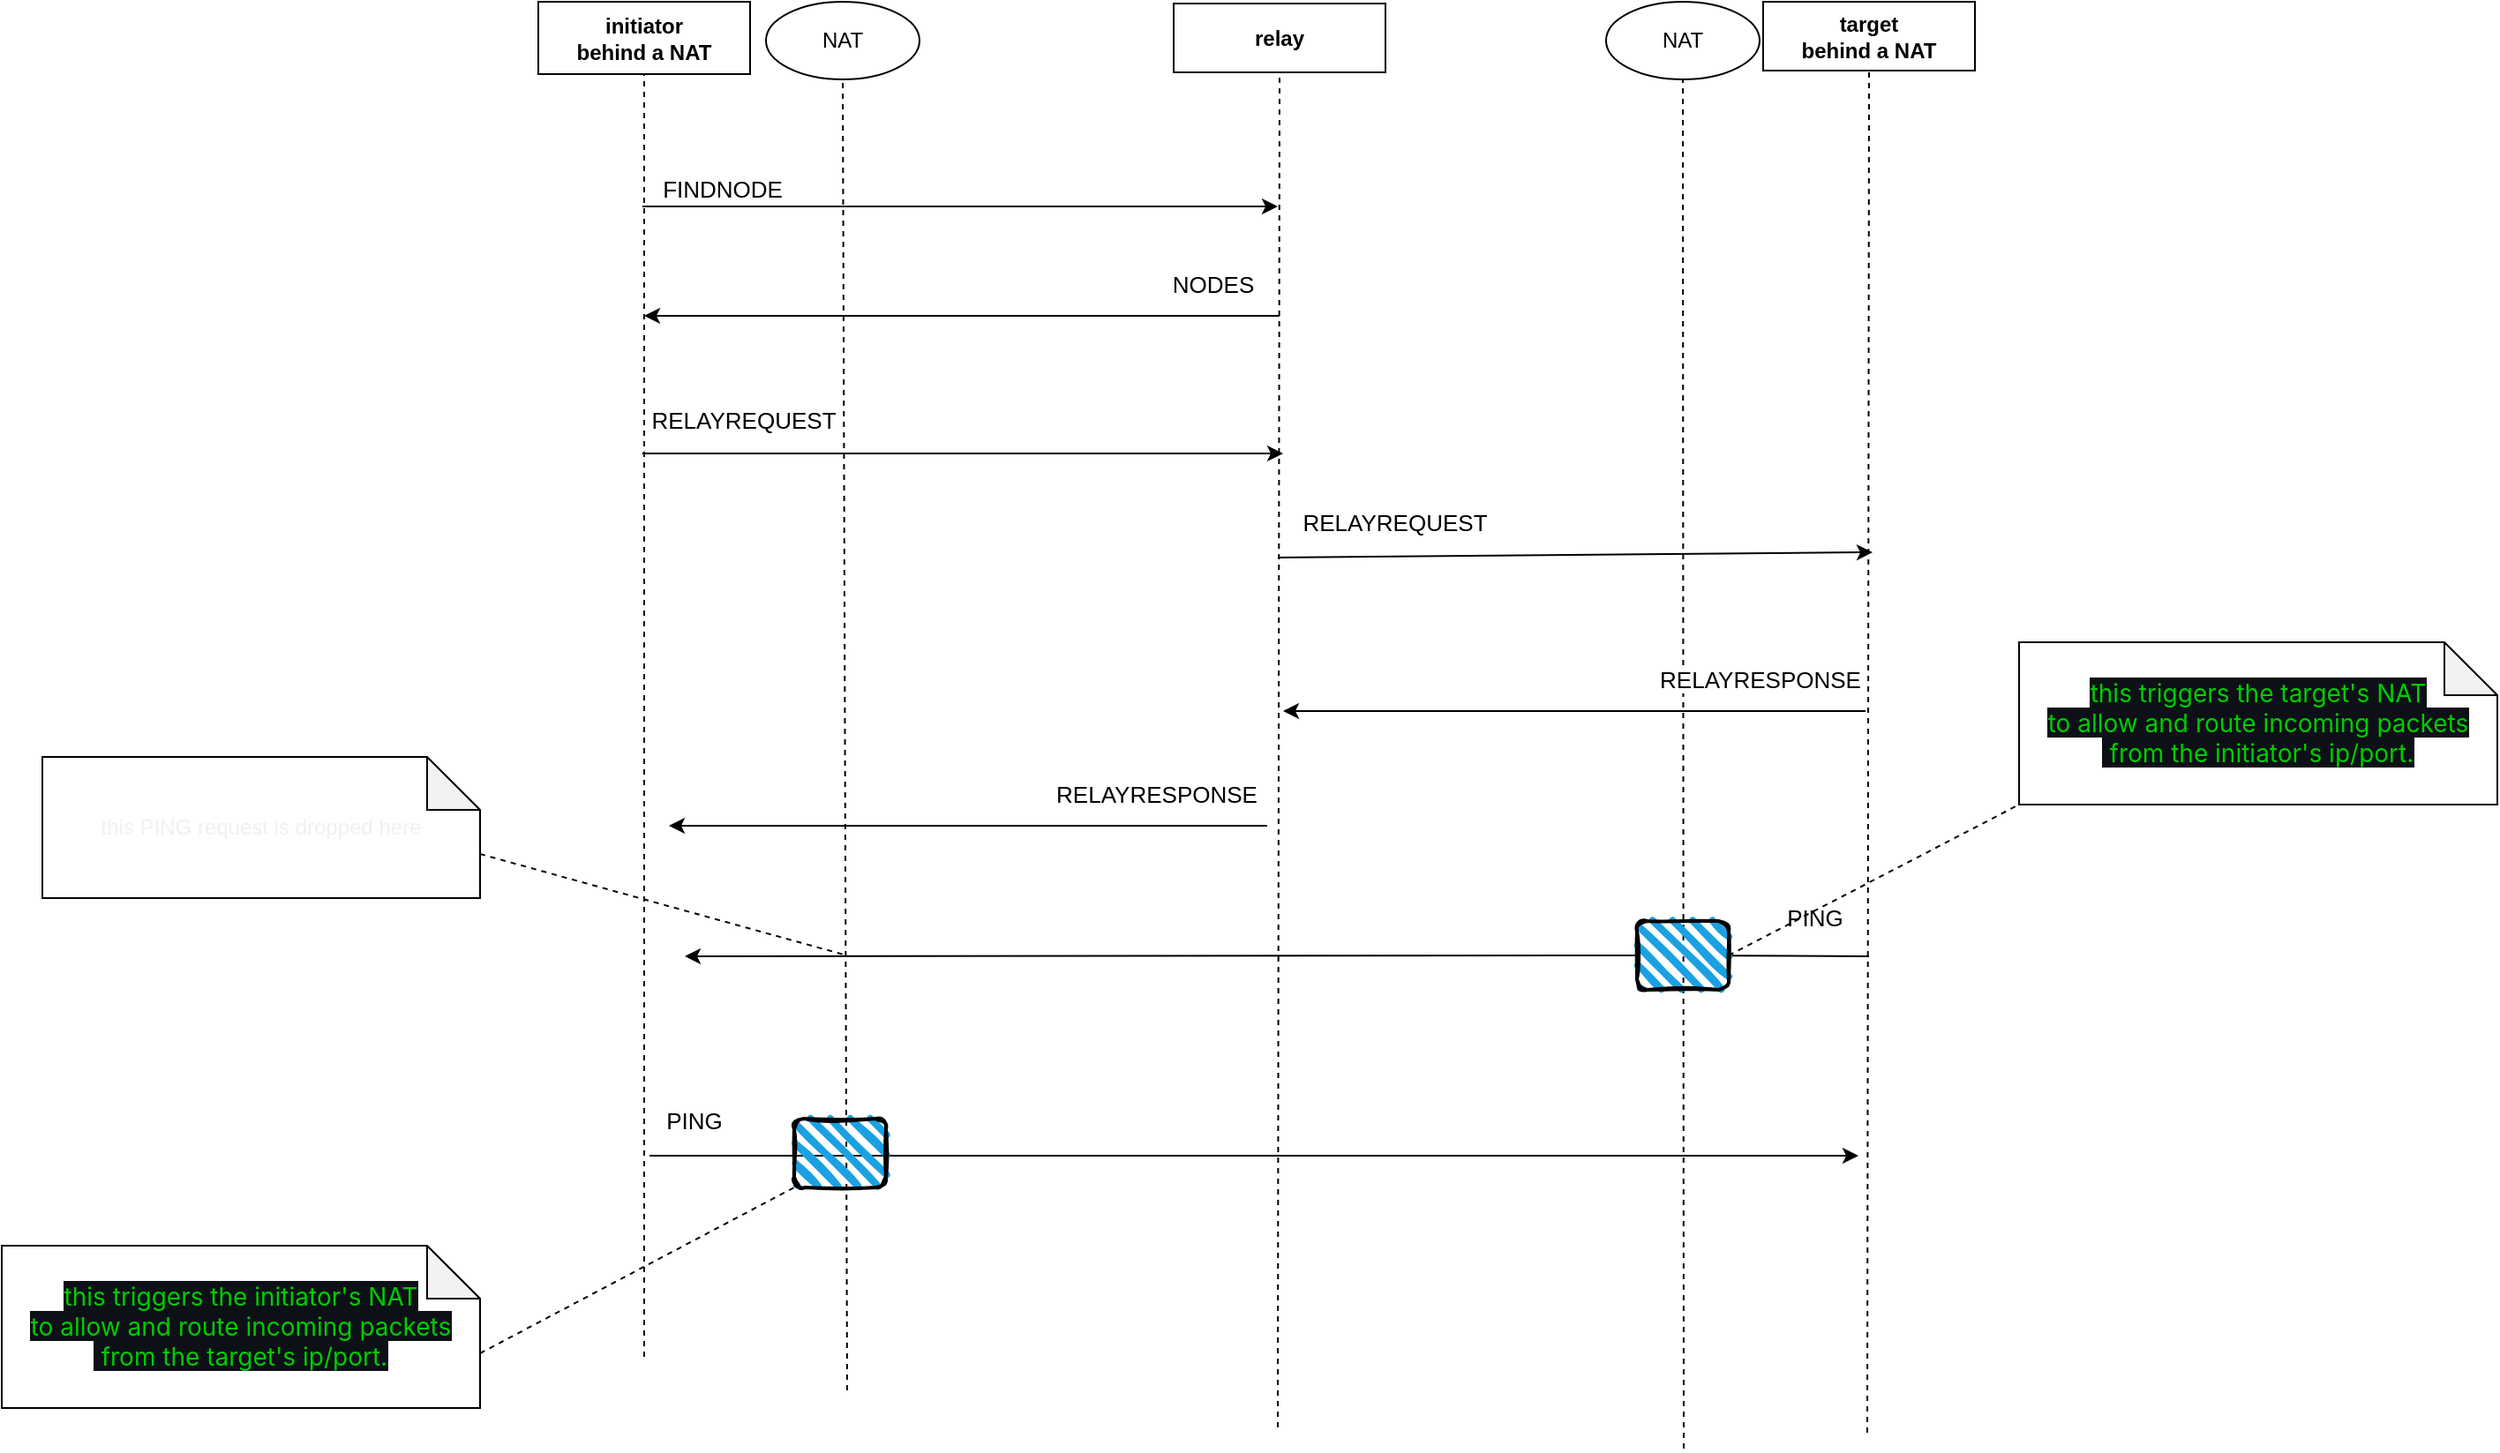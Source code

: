 <mxfile>
    <diagram id="ExdccTZqctQwAvQB16s_" name="Page-1">
        <mxGraphModel dx="1889" dy="1034" grid="0" gridSize="10" guides="1" tooltips="1" connect="1" arrows="1" fold="1" page="0" pageScale="1" pageWidth="827" pageHeight="1169" math="0" shadow="0">
            <root>
                <mxCell id="0"/>
                <mxCell id="1" parent="0"/>
                <mxCell id="48" value="initiator&lt;br&gt;behind a NAT" style="rounded=0;whiteSpace=wrap;html=1;fontStyle=1" vertex="1" parent="1">
                    <mxGeometry y="120" width="120" height="41" as="geometry"/>
                </mxCell>
                <mxCell id="49" value="relay" style="rounded=0;whiteSpace=wrap;html=1;fontStyle=1" vertex="1" parent="1">
                    <mxGeometry x="360" y="121" width="120" height="39" as="geometry"/>
                </mxCell>
                <mxCell id="50" value="" style="endArrow=none;dashed=1;html=1;fontSize=12;entryX=0.5;entryY=1;entryDx=0;entryDy=0;" edge="1" parent="1" target="48">
                    <mxGeometry width="50" height="50" relative="1" as="geometry">
                        <mxPoint x="60" y="888" as="sourcePoint"/>
                        <mxPoint x="80" y="230" as="targetPoint"/>
                    </mxGeometry>
                </mxCell>
                <mxCell id="51" value="" style="endArrow=none;dashed=1;html=1;fontSize=12;entryX=0.5;entryY=1;entryDx=0;entryDy=0;" edge="1" parent="1" target="49">
                    <mxGeometry width="50" height="50" relative="1" as="geometry">
                        <mxPoint x="419" y="928" as="sourcePoint"/>
                        <mxPoint x="70" y="171" as="targetPoint"/>
                    </mxGeometry>
                </mxCell>
                <mxCell id="52" value="" style="endArrow=classic;html=1;" edge="1" parent="1">
                    <mxGeometry width="50" height="50" relative="1" as="geometry">
                        <mxPoint x="59" y="236" as="sourcePoint"/>
                        <mxPoint x="419" y="236" as="targetPoint"/>
                    </mxGeometry>
                </mxCell>
                <mxCell id="53" value="FINDNODE" style="edgeLabel;html=1;align=center;verticalAlign=middle;resizable=0;points=[];fontSize=13;" vertex="1" connectable="0" parent="52">
                    <mxGeometry x="0.211" y="2" relative="1" as="geometry">
                        <mxPoint x="-173" y="-8" as="offset"/>
                    </mxGeometry>
                </mxCell>
                <mxCell id="54" value="" style="endArrow=classic;html=1;" edge="1" parent="1">
                    <mxGeometry width="50" height="50" relative="1" as="geometry">
                        <mxPoint x="59" y="376" as="sourcePoint"/>
                        <mxPoint x="422" y="376" as="targetPoint"/>
                    </mxGeometry>
                </mxCell>
                <mxCell id="55" value="RELAYREQUEST" style="edgeLabel;html=1;align=center;verticalAlign=middle;resizable=0;points=[];fontSize=13;" vertex="1" connectable="0" parent="54">
                    <mxGeometry x="0.211" y="2" relative="1" as="geometry">
                        <mxPoint x="-163" y="-17" as="offset"/>
                    </mxGeometry>
                </mxCell>
                <mxCell id="56" value="" style="endArrow=classic;html=1;" edge="1" parent="1">
                    <mxGeometry width="50" height="50" relative="1" as="geometry">
                        <mxPoint x="420" y="298" as="sourcePoint"/>
                        <mxPoint x="60" y="298" as="targetPoint"/>
                    </mxGeometry>
                </mxCell>
                <mxCell id="57" value="NODES" style="edgeLabel;html=1;align=center;verticalAlign=middle;resizable=0;points=[];fontSize=13;" vertex="1" connectable="0" parent="56">
                    <mxGeometry x="-0.217" y="-2" relative="1" as="geometry">
                        <mxPoint x="103" y="-16" as="offset"/>
                    </mxGeometry>
                </mxCell>
                <mxCell id="58" value="target&lt;br&gt;behind a NAT" style="rounded=0;whiteSpace=wrap;html=1;fontStyle=1" vertex="1" parent="1">
                    <mxGeometry x="694" y="120" width="120" height="39" as="geometry"/>
                </mxCell>
                <mxCell id="59" value="" style="endArrow=none;dashed=1;html=1;fontSize=12;entryX=0.5;entryY=1;entryDx=0;entryDy=0;" edge="1" parent="1" target="58">
                    <mxGeometry width="50" height="50" relative="1" as="geometry">
                        <mxPoint x="753" y="931" as="sourcePoint"/>
                        <mxPoint x="766" y="175" as="targetPoint"/>
                    </mxGeometry>
                </mxCell>
                <mxCell id="60" value="NAT" style="ellipse;whiteSpace=wrap;html=1;" vertex="1" parent="1">
                    <mxGeometry x="129" y="120" width="87" height="44" as="geometry"/>
                </mxCell>
                <mxCell id="61" value="" style="endArrow=none;dashed=1;html=1;fontSize=12;entryX=0.5;entryY=1;entryDx=0;entryDy=0;" edge="1" parent="1" target="60">
                    <mxGeometry width="50" height="50" relative="1" as="geometry">
                        <mxPoint x="175" y="907" as="sourcePoint"/>
                        <mxPoint x="70" y="171" as="targetPoint"/>
                    </mxGeometry>
                </mxCell>
                <mxCell id="62" value="NAT" style="ellipse;whiteSpace=wrap;html=1;" vertex="1" parent="1">
                    <mxGeometry x="605" y="120" width="87" height="44" as="geometry"/>
                </mxCell>
                <mxCell id="63" value="" style="endArrow=none;dashed=1;html=1;fontSize=12;entryX=0.5;entryY=1;entryDx=0;entryDy=0;" edge="1" parent="1" target="62">
                    <mxGeometry width="50" height="50" relative="1" as="geometry">
                        <mxPoint x="649" y="940" as="sourcePoint"/>
                        <mxPoint x="546" y="171" as="targetPoint"/>
                    </mxGeometry>
                </mxCell>
                <mxCell id="65" value="" style="endArrow=classic;html=1;" edge="1" parent="1">
                    <mxGeometry width="50" height="50" relative="1" as="geometry">
                        <mxPoint x="419" y="435" as="sourcePoint"/>
                        <mxPoint x="756" y="432" as="targetPoint"/>
                    </mxGeometry>
                </mxCell>
                <mxCell id="66" value="RELAYREQUEST" style="edgeLabel;html=1;align=center;verticalAlign=middle;resizable=0;points=[];fontSize=13;" vertex="1" connectable="0" parent="65">
                    <mxGeometry x="0.211" y="2" relative="1" as="geometry">
                        <mxPoint x="-138" y="-16" as="offset"/>
                    </mxGeometry>
                </mxCell>
                <mxCell id="67" value="" style="endArrow=classic;html=1;" edge="1" parent="1">
                    <mxGeometry width="50" height="50" relative="1" as="geometry">
                        <mxPoint x="752" y="522" as="sourcePoint"/>
                        <mxPoint x="422.0" y="522" as="targetPoint"/>
                    </mxGeometry>
                </mxCell>
                <mxCell id="68" value="RELAYRESPONSE" style="edgeLabel;html=1;align=center;verticalAlign=middle;resizable=0;points=[];fontSize=13;" vertex="1" connectable="0" parent="67">
                    <mxGeometry x="-0.217" y="-2" relative="1" as="geometry">
                        <mxPoint x="69" y="-16" as="offset"/>
                    </mxGeometry>
                </mxCell>
                <mxCell id="69" value="" style="endArrow=classic;html=1;" edge="1" parent="1">
                    <mxGeometry width="50" height="50" relative="1" as="geometry">
                        <mxPoint x="413" y="587" as="sourcePoint"/>
                        <mxPoint x="74" y="587" as="targetPoint"/>
                    </mxGeometry>
                </mxCell>
                <mxCell id="70" value="RELAYRESPONSE" style="edgeLabel;html=1;align=center;verticalAlign=middle;resizable=0;points=[];fontSize=13;" vertex="1" connectable="0" parent="69">
                    <mxGeometry x="-0.217" y="-2" relative="1" as="geometry">
                        <mxPoint x="69" y="-16" as="offset"/>
                    </mxGeometry>
                </mxCell>
                <mxCell id="71" value="" style="endArrow=classic;html=1;startArrow=none;" edge="1" parent="1" source="79">
                    <mxGeometry width="50" height="50" relative="1" as="geometry">
                        <mxPoint x="754" y="661" as="sourcePoint"/>
                        <mxPoint x="83" y="661" as="targetPoint"/>
                    </mxGeometry>
                </mxCell>
                <mxCell id="64" value="&lt;span style=&quot;font-family: -apple-system, &amp;quot;system-ui&amp;quot;, &amp;quot;Segoe UI&amp;quot;, &amp;quot;Noto Sans&amp;quot;, Helvetica, Arial, sans-serif, &amp;quot;Apple Color Emoji&amp;quot;, &amp;quot;Segoe UI Emoji&amp;quot;; font-size: 14px; text-align: left; background-color: rgb(13, 17, 23);&quot;&gt;this triggers the target's NAT &lt;br&gt;to allow and route incoming packets&lt;br&gt;&amp;nbsp;from the initiator's ip/port.&lt;/span&gt;" style="shape=note;whiteSpace=wrap;html=1;backgroundOutline=1;darkOpacity=0.05;fontColor=#00CC00;" vertex="1" parent="1">
                    <mxGeometry x="839" y="483" width="271" height="92" as="geometry"/>
                </mxCell>
                <mxCell id="73" value="" style="endArrow=classic;html=1;startArrow=none;" edge="1" parent="1">
                    <mxGeometry width="50" height="50" relative="1" as="geometry">
                        <mxPoint x="63" y="774" as="sourcePoint"/>
                        <mxPoint x="748" y="774" as="targetPoint"/>
                    </mxGeometry>
                </mxCell>
                <mxCell id="74" value="PING" style="edgeLabel;html=1;align=center;verticalAlign=middle;resizable=0;points=[];fontSize=13;" vertex="1" connectable="0" parent="73">
                    <mxGeometry x="0.211" y="2" relative="1" as="geometry">
                        <mxPoint x="-390" y="-18" as="offset"/>
                    </mxGeometry>
                </mxCell>
                <mxCell id="78" value="&lt;font color=&quot;#f0f0f0&quot;&gt;this PING request is dropped here&lt;/font&gt;" style="shape=note;whiteSpace=wrap;html=1;backgroundOutline=1;darkOpacity=0.05;fontColor=#00CC00;" vertex="1" parent="1">
                    <mxGeometry x="-281" y="548" width="248" height="80" as="geometry"/>
                </mxCell>
                <mxCell id="80" value="" style="endArrow=none;html=1;" edge="1" parent="1" target="79">
                    <mxGeometry width="50" height="50" relative="1" as="geometry">
                        <mxPoint x="754.0" y="661" as="sourcePoint"/>
                        <mxPoint x="178" y="661" as="targetPoint"/>
                    </mxGeometry>
                </mxCell>
                <mxCell id="81" value="PING" style="edgeLabel;html=1;align=center;verticalAlign=middle;resizable=0;points=[];fontSize=13;" vertex="1" connectable="0" parent="80">
                    <mxGeometry x="-0.217" y="-2" relative="1" as="geometry">
                        <mxPoint y="-20" as="offset"/>
                    </mxGeometry>
                </mxCell>
                <mxCell id="79" value="" style="rounded=1;whiteSpace=wrap;html=1;strokeWidth=2;fillWeight=4;hachureGap=8;hachureAngle=45;fillColor=#1ba1e2;sketch=1;fontColor=#00CC00;" vertex="1" parent="1">
                    <mxGeometry x="622.5" y="641" width="52" height="39" as="geometry"/>
                </mxCell>
                <mxCell id="82" value="" style="endArrow=none;dashed=1;html=1;fontSize=12;entryX=0;entryY=1;entryDx=0;entryDy=0;entryPerimeter=0;exitX=1;exitY=0.5;exitDx=0;exitDy=0;" edge="1" parent="1" source="79" target="64">
                    <mxGeometry width="50" height="50" relative="1" as="geometry">
                        <mxPoint x="763" y="941" as="sourcePoint"/>
                        <mxPoint x="764.0" y="169" as="targetPoint"/>
                    </mxGeometry>
                </mxCell>
                <mxCell id="83" value="&lt;span style=&quot;font-family: -apple-system, &amp;quot;system-ui&amp;quot;, &amp;quot;Segoe UI&amp;quot;, &amp;quot;Noto Sans&amp;quot;, Helvetica, Arial, sans-serif, &amp;quot;Apple Color Emoji&amp;quot;, &amp;quot;Segoe UI Emoji&amp;quot;; font-size: 14px; text-align: left; background-color: rgb(13, 17, 23);&quot;&gt;this triggers the initiator's NAT &lt;br&gt;to allow and route incoming packets&lt;br&gt;&amp;nbsp;from the target's ip/port.&lt;/span&gt;" style="shape=note;whiteSpace=wrap;html=1;backgroundOutline=1;darkOpacity=0.05;fontColor=#00CC00;" vertex="1" parent="1">
                    <mxGeometry x="-304" y="825" width="271" height="92" as="geometry"/>
                </mxCell>
                <mxCell id="84" value="" style="rounded=1;whiteSpace=wrap;html=1;strokeWidth=2;fillWeight=4;hachureGap=8;hachureAngle=45;fillColor=#1ba1e2;sketch=1;fontColor=#00CC00;" vertex="1" parent="1">
                    <mxGeometry x="145" y="753" width="52" height="39" as="geometry"/>
                </mxCell>
                <mxCell id="85" value="" style="endArrow=none;dashed=1;html=1;fontSize=12;entryX=0;entryY=1;entryDx=0;entryDy=0;exitX=0;exitY=0;exitDx=271;exitDy=61;exitPerimeter=0;" edge="1" parent="1" source="83" target="84">
                    <mxGeometry width="50" height="50" relative="1" as="geometry">
                        <mxPoint x="684.5" y="670.5" as="sourcePoint"/>
                        <mxPoint x="849.0" y="585.0" as="targetPoint"/>
                    </mxGeometry>
                </mxCell>
                <mxCell id="86" value="" style="endArrow=none;dashed=1;html=1;fontSize=12;exitX=0;exitY=0;exitDx=248;exitDy=55;exitPerimeter=0;" edge="1" parent="1" source="78">
                    <mxGeometry width="50" height="50" relative="1" as="geometry">
                        <mxPoint x="-23" y="896.0" as="sourcePoint"/>
                        <mxPoint x="173" y="660" as="targetPoint"/>
                    </mxGeometry>
                </mxCell>
            </root>
        </mxGraphModel>
    </diagram>
</mxfile>